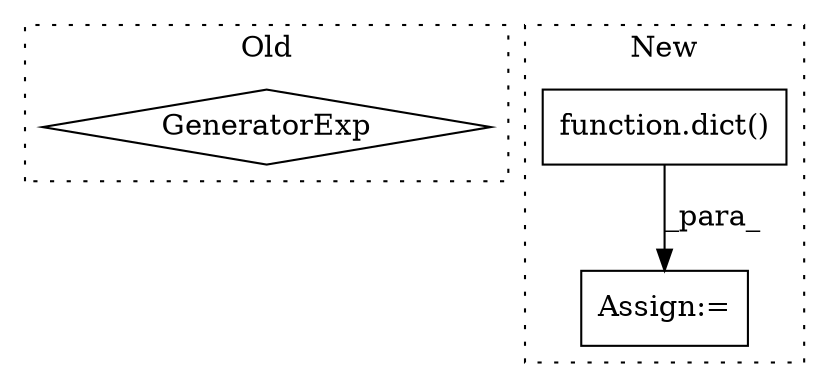 digraph G {
subgraph cluster0 {
1 [label="GeneratorExp" a="55" s="1003" l="1" shape="diamond"];
label = "Old";
style="dotted";
}
subgraph cluster1 {
2 [label="function.dict()" a="75" s="1135" l="6" shape="box"];
3 [label="Assign:=" a="68" s="1132" l="3" shape="box"];
label = "New";
style="dotted";
}
2 -> 3 [label="_para_"];
}